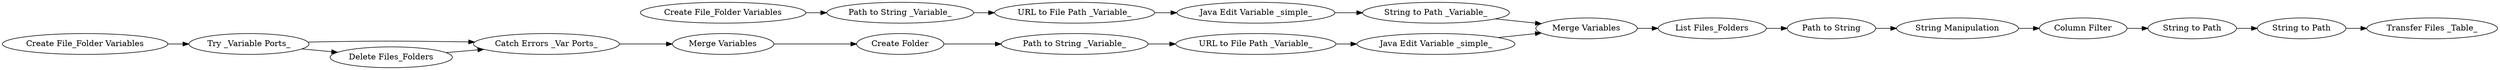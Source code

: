 digraph {
	7 -> 25
	13 -> 14
	42 -> 7
	39 -> 40
	27 -> 28
	38 -> 41
	41 -> 39
	3 -> 14
	24 -> 13
	31 -> 32
	13 -> 3
	26 -> 31
	14 -> 15
	40 -> 43
	25 -> 26
	28 -> 30
	12 -> 27
	33 -> 34
	15 -> 12
	32 -> 33
	43 -> 42
	30 -> 42
	27 [label="Path to String _Variable_"]
	7 [label="List Files_Folders"]
	26 [label="String Manipulation"]
	3 [label="Delete Files_Folders"]
	24 [label="Create File_Folder Variables"]
	41 [label="Path to String _Variable_"]
	31 [label="Column Filter"]
	15 [label="Merge Variables"]
	25 [label="Path to String"]
	12 [label="Create Folder"]
	30 [label="Java Edit Variable _simple_"]
	42 [label="Merge Variables"]
	28 [label="URL to File Path _Variable_"]
	14 [label="Catch Errors _Var Ports_"]
	38 [label="Create File_Folder Variables"]
	13 [label="Try _Variable Ports_"]
	43 [label="String to Path _Variable_"]
	34 [label="Transfer Files _Table_"]
	40 [label="Java Edit Variable _simple_"]
	39 [label="URL to File Path _Variable_"]
	33 [label="String to Path"]
	32 [label="String to Path"]
	rankdir=LR
}
